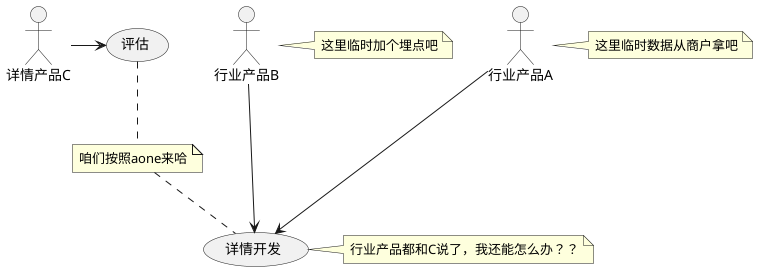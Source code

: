 @startuml
:行业产品B: as Admin
:行业产品A: as Bc
(详情开发) as (Use)

详情产品C -> (评估)

Admin ---> (Use)
Bc ---> (Use)

note right of Admin : 这里临时加个埋点吧
note right of Bc: 这里临时数据从商户拿吧

note right of (Use)
行业产品都和C说了，我还能怎么办？？
end note

note "咱们按照aone来哈" as N2
(评估) .. N2
N2 .. (Use)
@enduml